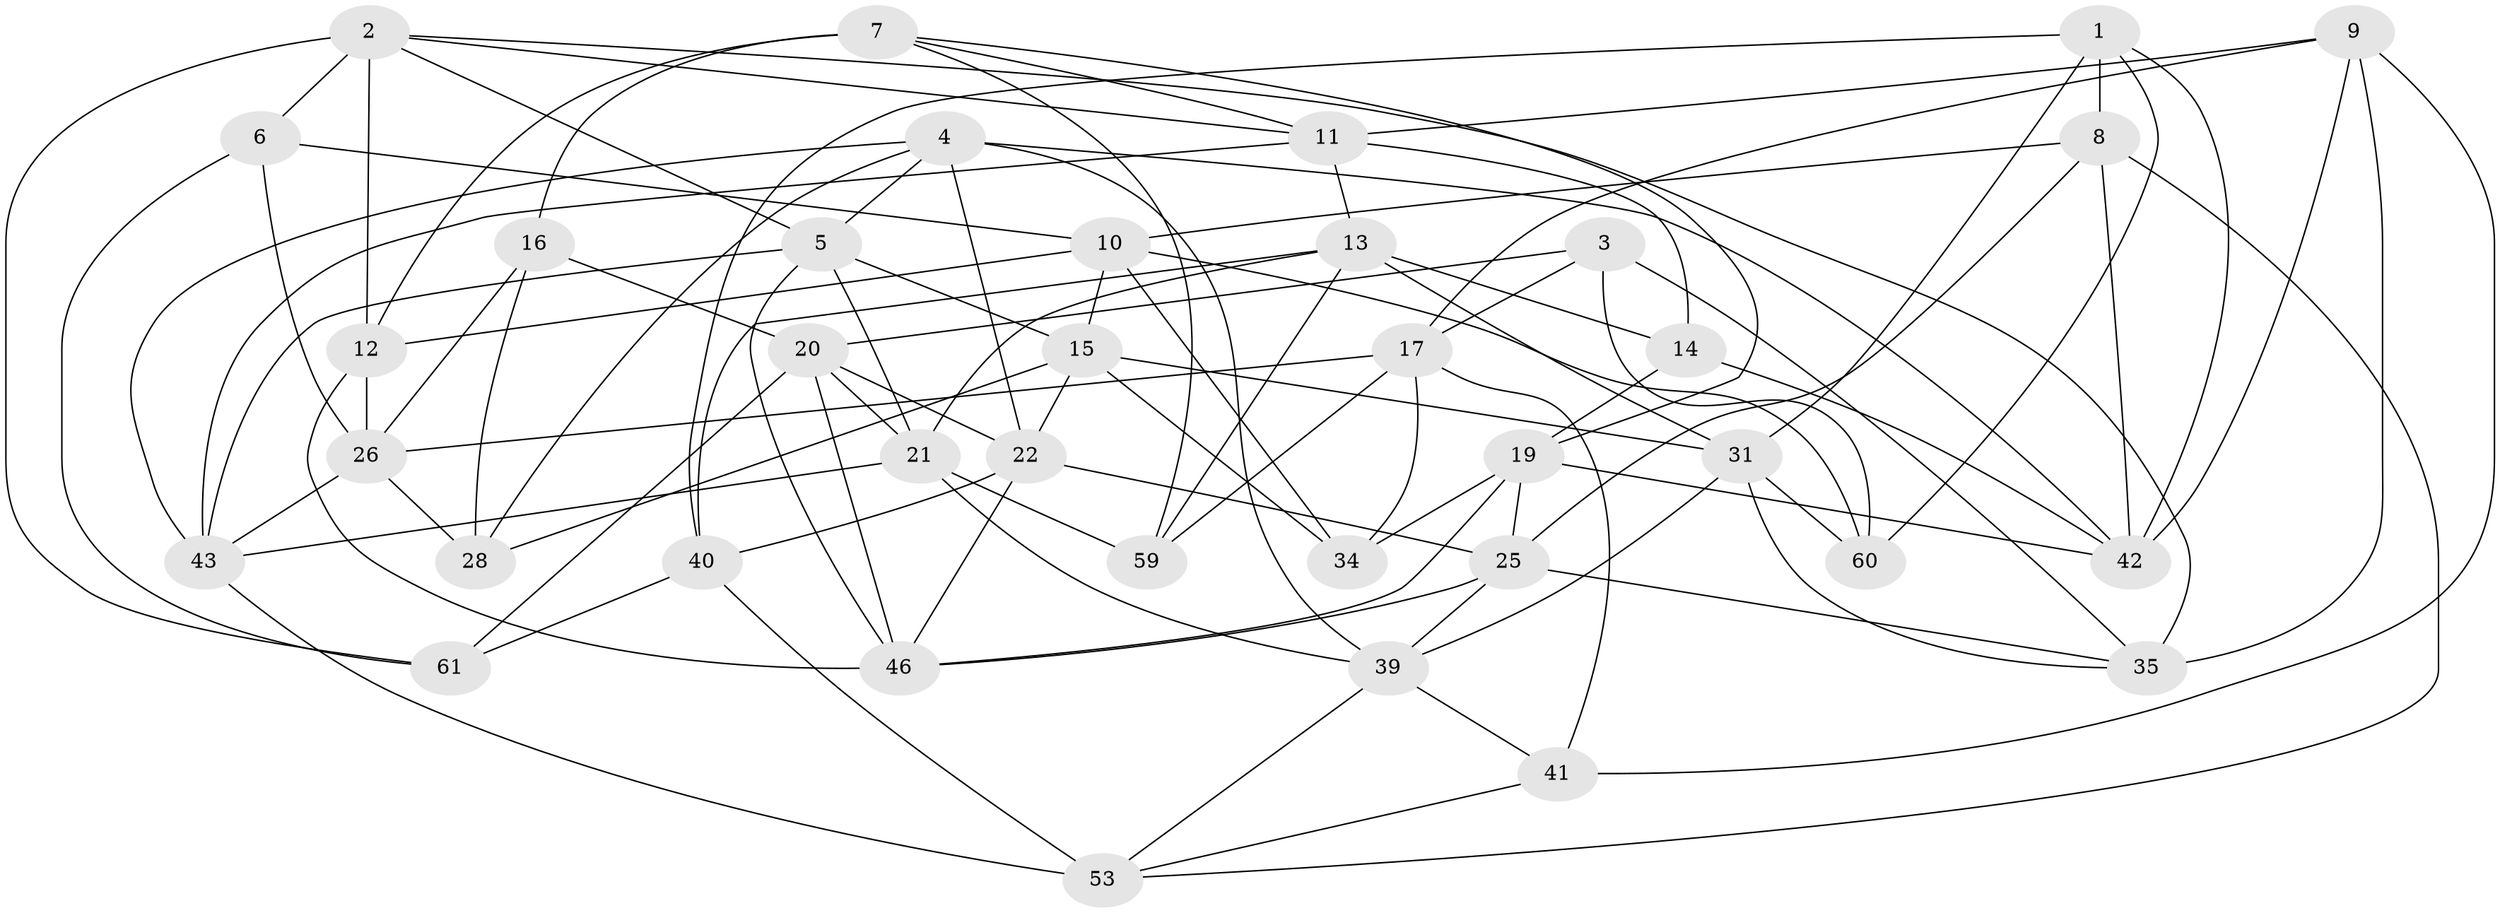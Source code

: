 // original degree distribution, {4: 1.0}
// Generated by graph-tools (version 1.1) at 2025/42/03/06/25 10:42:16]
// undirected, 37 vertices, 97 edges
graph export_dot {
graph [start="1"]
  node [color=gray90,style=filled];
  1 [super="+63"];
  2 [super="+30"];
  3;
  4 [super="+56"];
  5 [super="+44"];
  6;
  7 [super="+27"];
  8 [super="+54"];
  9 [super="+23"];
  10 [super="+47"];
  11 [super="+33"];
  12 [super="+29"];
  13 [super="+38"];
  14;
  15 [super="+36"];
  16;
  17 [super="+18"];
  19 [super="+37"];
  20 [super="+24"];
  21 [super="+52"];
  22 [super="+58"];
  25 [super="+57"];
  26 [super="+55"];
  28;
  31 [super="+32"];
  34;
  35 [super="+45"];
  39 [super="+48"];
  40 [super="+49"];
  41;
  42 [super="+50"];
  43 [super="+51"];
  46 [super="+64"];
  53 [super="+62"];
  59;
  60;
  61;
  1 -- 40;
  1 -- 8 [weight=2];
  1 -- 60;
  1 -- 31;
  1 -- 42;
  2 -- 61;
  2 -- 12;
  2 -- 35;
  2 -- 11;
  2 -- 5;
  2 -- 6;
  3 -- 35;
  3 -- 20;
  3 -- 60;
  3 -- 17;
  4 -- 28;
  4 -- 42;
  4 -- 22;
  4 -- 39;
  4 -- 43;
  4 -- 5;
  5 -- 15;
  5 -- 21;
  5 -- 43;
  5 -- 46;
  6 -- 10;
  6 -- 61;
  6 -- 26;
  7 -- 19;
  7 -- 11;
  7 -- 16;
  7 -- 59;
  7 -- 12 [weight=2];
  8 -- 25;
  8 -- 42;
  8 -- 10;
  8 -- 53;
  9 -- 17;
  9 -- 11;
  9 -- 35 [weight=2];
  9 -- 42;
  9 -- 41;
  10 -- 34;
  10 -- 60;
  10 -- 15;
  10 -- 12;
  11 -- 43;
  11 -- 14;
  11 -- 13;
  12 -- 46;
  12 -- 26;
  13 -- 59;
  13 -- 14;
  13 -- 31;
  13 -- 40;
  13 -- 21;
  14 -- 19;
  14 -- 42;
  15 -- 34;
  15 -- 28;
  15 -- 31;
  15 -- 22;
  16 -- 26;
  16 -- 28;
  16 -- 20;
  17 -- 59;
  17 -- 34;
  17 -- 26;
  17 -- 41;
  19 -- 34;
  19 -- 25;
  19 -- 46;
  19 -- 42;
  20 -- 22;
  20 -- 61;
  20 -- 46;
  20 -- 21;
  21 -- 59;
  21 -- 39;
  21 -- 43;
  22 -- 46;
  22 -- 40;
  22 -- 25;
  25 -- 46;
  25 -- 39;
  25 -- 35;
  26 -- 28;
  26 -- 43;
  31 -- 39;
  31 -- 35;
  31 -- 60;
  39 -- 41;
  39 -- 53;
  40 -- 53 [weight=2];
  40 -- 61;
  41 -- 53;
  43 -- 53;
}
